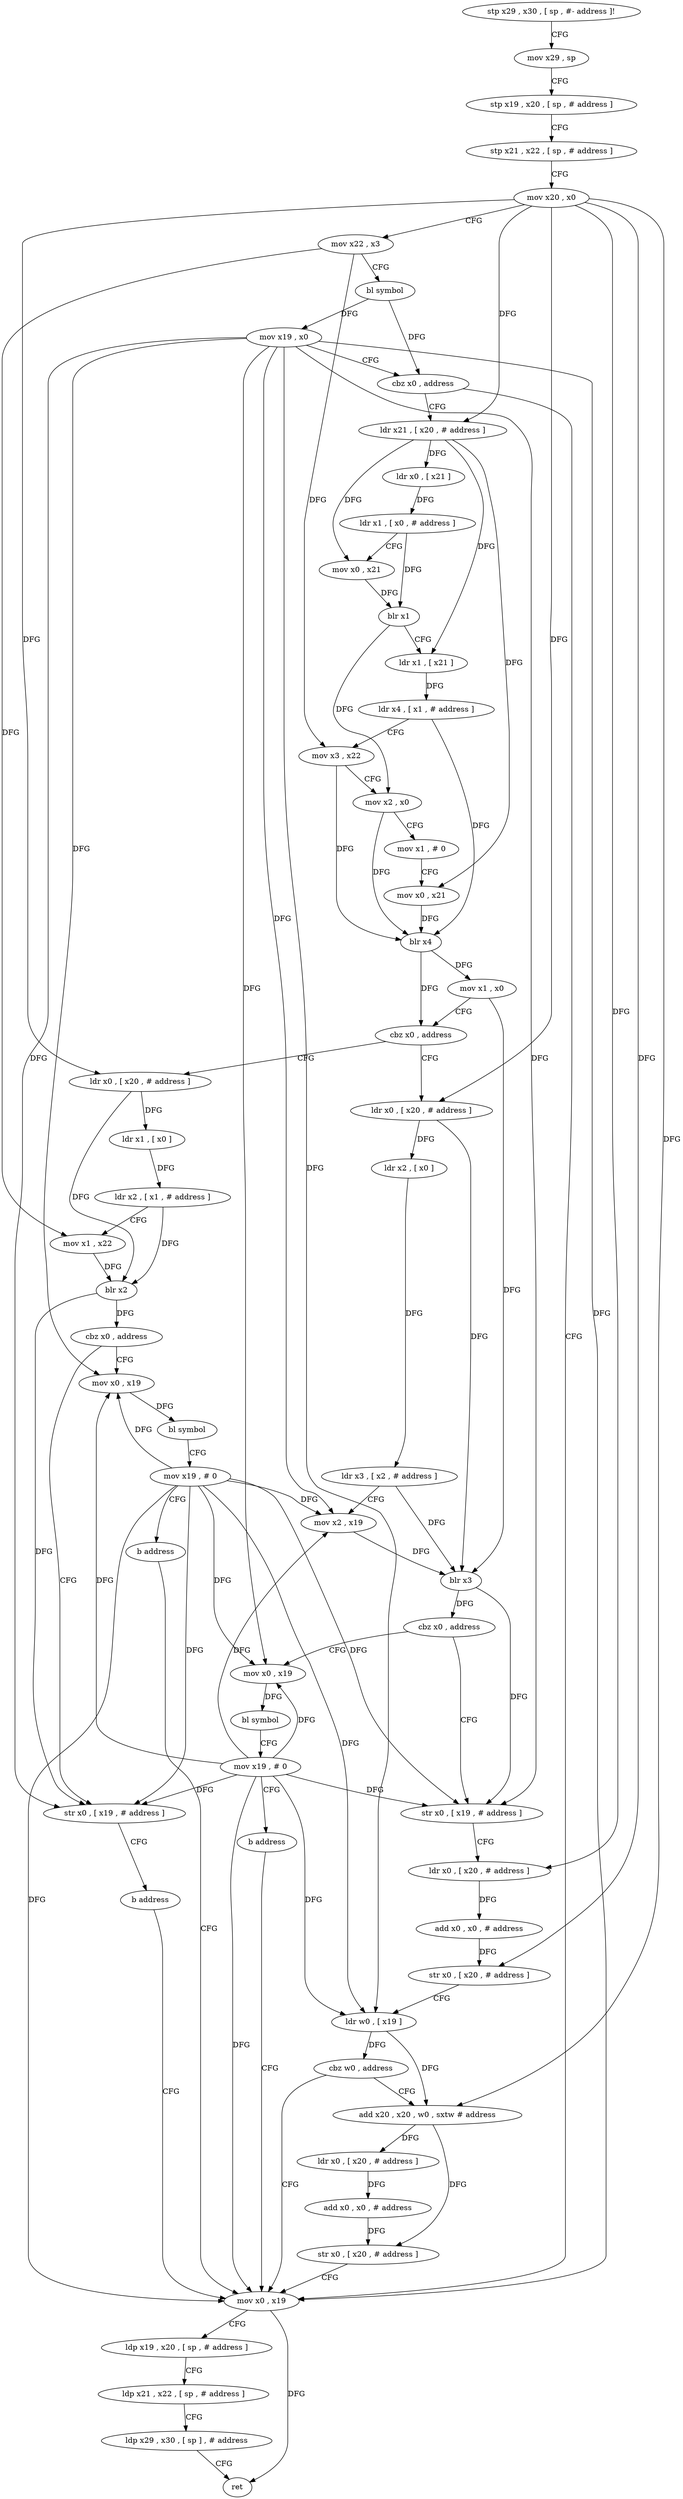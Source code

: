 digraph "func" {
"79120" [label = "stp x29 , x30 , [ sp , #- address ]!" ]
"79124" [label = "mov x29 , sp" ]
"79128" [label = "stp x19 , x20 , [ sp , # address ]" ]
"79132" [label = "stp x21 , x22 , [ sp , # address ]" ]
"79136" [label = "mov x20 , x0" ]
"79140" [label = "mov x22 , x3" ]
"79144" [label = "bl symbol" ]
"79148" [label = "mov x19 , x0" ]
"79152" [label = "cbz x0 , address" ]
"79276" [label = "mov x0 , x19" ]
"79156" [label = "ldr x21 , [ x20 , # address ]" ]
"79280" [label = "ldp x19 , x20 , [ sp , # address ]" ]
"79284" [label = "ldp x21 , x22 , [ sp , # address ]" ]
"79288" [label = "ldp x29 , x30 , [ sp ] , # address" ]
"79292" [label = "ret" ]
"79160" [label = "ldr x0 , [ x21 ]" ]
"79164" [label = "ldr x1 , [ x0 , # address ]" ]
"79168" [label = "mov x0 , x21" ]
"79172" [label = "blr x1" ]
"79176" [label = "ldr x1 , [ x21 ]" ]
"79180" [label = "ldr x4 , [ x1 , # address ]" ]
"79184" [label = "mov x3 , x22" ]
"79188" [label = "mov x2 , x0" ]
"79192" [label = "mov x1 , # 0" ]
"79196" [label = "mov x0 , x21" ]
"79200" [label = "blr x4" ]
"79204" [label = "mov x1 , x0" ]
"79208" [label = "cbz x0 , address" ]
"79312" [label = "ldr x0 , [ x20 , # address ]" ]
"79212" [label = "ldr x0 , [ x20 , # address ]" ]
"79316" [label = "ldr x1 , [ x0 ]" ]
"79320" [label = "ldr x2 , [ x1 , # address ]" ]
"79324" [label = "mov x1 , x22" ]
"79328" [label = "blr x2" ]
"79332" [label = "cbz x0 , address" ]
"79344" [label = "mov x0 , x19" ]
"79336" [label = "str x0 , [ x19 , # address ]" ]
"79216" [label = "ldr x2 , [ x0 ]" ]
"79220" [label = "ldr x3 , [ x2 , # address ]" ]
"79224" [label = "mov x2 , x19" ]
"79228" [label = "blr x3" ]
"79232" [label = "cbz x0 , address" ]
"79296" [label = "mov x0 , x19" ]
"79236" [label = "str x0 , [ x19 , # address ]" ]
"79348" [label = "bl symbol" ]
"79352" [label = "mov x19 , # 0" ]
"79356" [label = "b address" ]
"79340" [label = "b address" ]
"79300" [label = "bl symbol" ]
"79304" [label = "mov x19 , # 0" ]
"79308" [label = "b address" ]
"79240" [label = "ldr x0 , [ x20 , # address ]" ]
"79244" [label = "add x0 , x0 , # address" ]
"79248" [label = "str x0 , [ x20 , # address ]" ]
"79252" [label = "ldr w0 , [ x19 ]" ]
"79256" [label = "cbz w0 , address" ]
"79260" [label = "add x20 , x20 , w0 , sxtw # address" ]
"79264" [label = "ldr x0 , [ x20 , # address ]" ]
"79268" [label = "add x0 , x0 , # address" ]
"79272" [label = "str x0 , [ x20 , # address ]" ]
"79120" -> "79124" [ label = "CFG" ]
"79124" -> "79128" [ label = "CFG" ]
"79128" -> "79132" [ label = "CFG" ]
"79132" -> "79136" [ label = "CFG" ]
"79136" -> "79140" [ label = "CFG" ]
"79136" -> "79156" [ label = "DFG" ]
"79136" -> "79312" [ label = "DFG" ]
"79136" -> "79212" [ label = "DFG" ]
"79136" -> "79240" [ label = "DFG" ]
"79136" -> "79248" [ label = "DFG" ]
"79136" -> "79260" [ label = "DFG" ]
"79140" -> "79144" [ label = "CFG" ]
"79140" -> "79184" [ label = "DFG" ]
"79140" -> "79324" [ label = "DFG" ]
"79144" -> "79148" [ label = "DFG" ]
"79144" -> "79152" [ label = "DFG" ]
"79148" -> "79152" [ label = "CFG" ]
"79148" -> "79276" [ label = "DFG" ]
"79148" -> "79224" [ label = "DFG" ]
"79148" -> "79344" [ label = "DFG" ]
"79148" -> "79336" [ label = "DFG" ]
"79148" -> "79296" [ label = "DFG" ]
"79148" -> "79236" [ label = "DFG" ]
"79148" -> "79252" [ label = "DFG" ]
"79152" -> "79276" [ label = "CFG" ]
"79152" -> "79156" [ label = "CFG" ]
"79276" -> "79280" [ label = "CFG" ]
"79276" -> "79292" [ label = "DFG" ]
"79156" -> "79160" [ label = "DFG" ]
"79156" -> "79168" [ label = "DFG" ]
"79156" -> "79176" [ label = "DFG" ]
"79156" -> "79196" [ label = "DFG" ]
"79280" -> "79284" [ label = "CFG" ]
"79284" -> "79288" [ label = "CFG" ]
"79288" -> "79292" [ label = "CFG" ]
"79160" -> "79164" [ label = "DFG" ]
"79164" -> "79168" [ label = "CFG" ]
"79164" -> "79172" [ label = "DFG" ]
"79168" -> "79172" [ label = "DFG" ]
"79172" -> "79176" [ label = "CFG" ]
"79172" -> "79188" [ label = "DFG" ]
"79176" -> "79180" [ label = "DFG" ]
"79180" -> "79184" [ label = "CFG" ]
"79180" -> "79200" [ label = "DFG" ]
"79184" -> "79188" [ label = "CFG" ]
"79184" -> "79200" [ label = "DFG" ]
"79188" -> "79192" [ label = "CFG" ]
"79188" -> "79200" [ label = "DFG" ]
"79192" -> "79196" [ label = "CFG" ]
"79196" -> "79200" [ label = "DFG" ]
"79200" -> "79204" [ label = "DFG" ]
"79200" -> "79208" [ label = "DFG" ]
"79204" -> "79208" [ label = "CFG" ]
"79204" -> "79228" [ label = "DFG" ]
"79208" -> "79312" [ label = "CFG" ]
"79208" -> "79212" [ label = "CFG" ]
"79312" -> "79316" [ label = "DFG" ]
"79312" -> "79328" [ label = "DFG" ]
"79212" -> "79216" [ label = "DFG" ]
"79212" -> "79228" [ label = "DFG" ]
"79316" -> "79320" [ label = "DFG" ]
"79320" -> "79324" [ label = "CFG" ]
"79320" -> "79328" [ label = "DFG" ]
"79324" -> "79328" [ label = "DFG" ]
"79328" -> "79332" [ label = "DFG" ]
"79328" -> "79336" [ label = "DFG" ]
"79332" -> "79344" [ label = "CFG" ]
"79332" -> "79336" [ label = "CFG" ]
"79344" -> "79348" [ label = "DFG" ]
"79336" -> "79340" [ label = "CFG" ]
"79216" -> "79220" [ label = "DFG" ]
"79220" -> "79224" [ label = "CFG" ]
"79220" -> "79228" [ label = "DFG" ]
"79224" -> "79228" [ label = "DFG" ]
"79228" -> "79232" [ label = "DFG" ]
"79228" -> "79236" [ label = "DFG" ]
"79232" -> "79296" [ label = "CFG" ]
"79232" -> "79236" [ label = "CFG" ]
"79296" -> "79300" [ label = "DFG" ]
"79236" -> "79240" [ label = "CFG" ]
"79348" -> "79352" [ label = "CFG" ]
"79352" -> "79356" [ label = "CFG" ]
"79352" -> "79276" [ label = "DFG" ]
"79352" -> "79224" [ label = "DFG" ]
"79352" -> "79344" [ label = "DFG" ]
"79352" -> "79336" [ label = "DFG" ]
"79352" -> "79296" [ label = "DFG" ]
"79352" -> "79236" [ label = "DFG" ]
"79352" -> "79252" [ label = "DFG" ]
"79356" -> "79276" [ label = "CFG" ]
"79340" -> "79276" [ label = "CFG" ]
"79300" -> "79304" [ label = "CFG" ]
"79304" -> "79308" [ label = "CFG" ]
"79304" -> "79276" [ label = "DFG" ]
"79304" -> "79224" [ label = "DFG" ]
"79304" -> "79344" [ label = "DFG" ]
"79304" -> "79296" [ label = "DFG" ]
"79304" -> "79336" [ label = "DFG" ]
"79304" -> "79236" [ label = "DFG" ]
"79304" -> "79252" [ label = "DFG" ]
"79308" -> "79276" [ label = "CFG" ]
"79240" -> "79244" [ label = "DFG" ]
"79244" -> "79248" [ label = "DFG" ]
"79248" -> "79252" [ label = "CFG" ]
"79252" -> "79256" [ label = "DFG" ]
"79252" -> "79260" [ label = "DFG" ]
"79256" -> "79276" [ label = "CFG" ]
"79256" -> "79260" [ label = "CFG" ]
"79260" -> "79264" [ label = "DFG" ]
"79260" -> "79272" [ label = "DFG" ]
"79264" -> "79268" [ label = "DFG" ]
"79268" -> "79272" [ label = "DFG" ]
"79272" -> "79276" [ label = "CFG" ]
}
